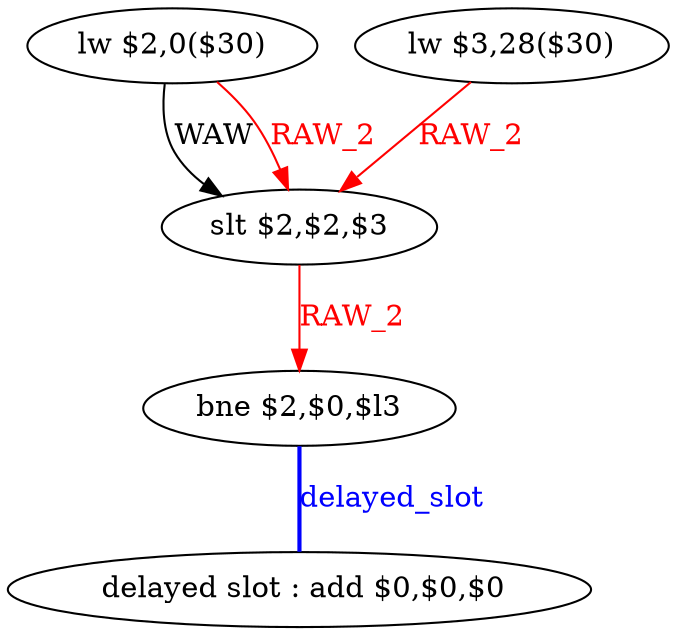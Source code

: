 digraph G1 {
node [shape = ellipse];
i4 [label = " delayed slot : add $0,$0,$0"] ;
i3 ->  i4 [style = bold, dir= none, fontcolor = blue, color = blue, label= "delayed_slot"];
i3 [label = "bne $2,$0,$l3"] ;
i0 [label = "lw $2,0($30)"] ;
i0 ->  i2 [label= "WAW"];
i0 ->  i2 [color = red, fontcolor = red, label= "RAW_2"];
i2 [label = "slt $2,$2,$3"] ;
i2 ->  i3 [color = red, fontcolor = red, label= "RAW_2"];
i1 [label = "lw $3,28($30)"] ;
i1 ->  i2 [color = red, fontcolor = red, label= "RAW_2"];
}
